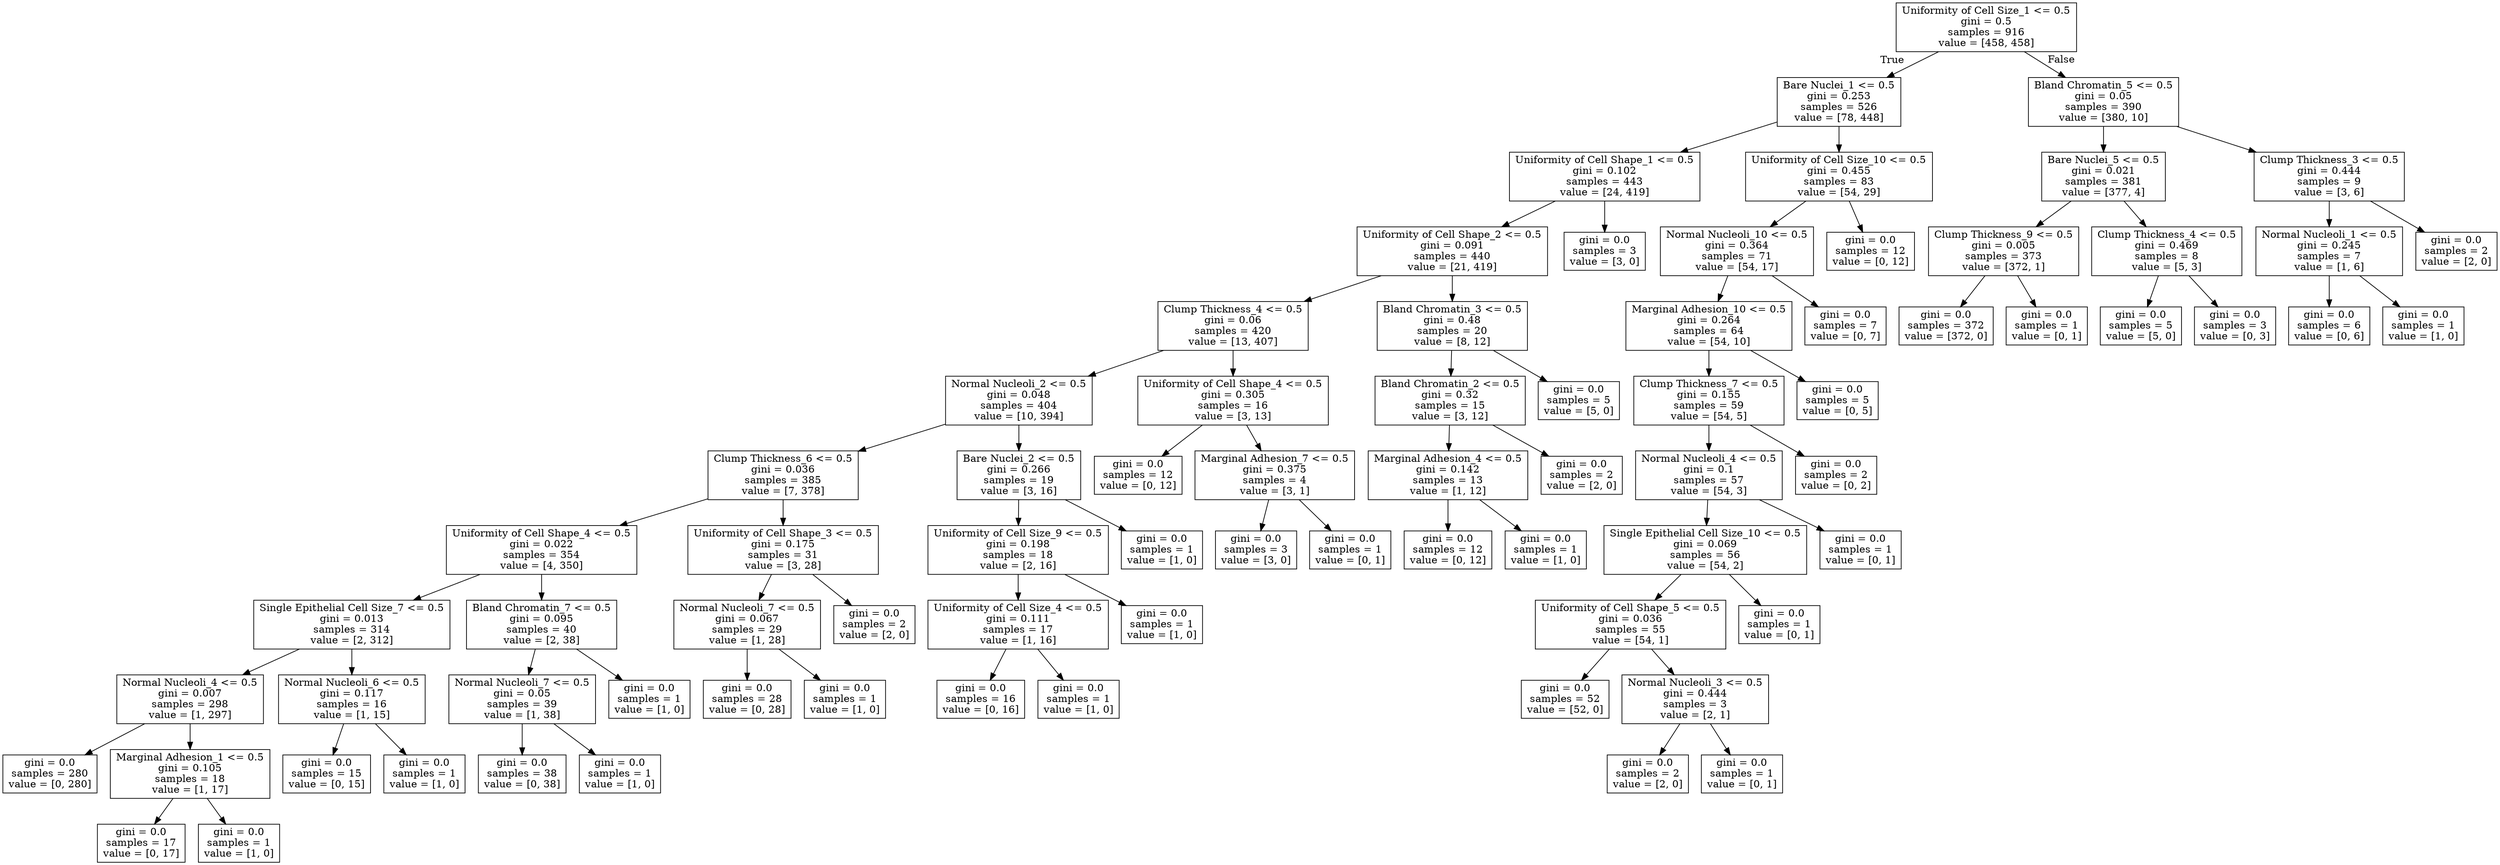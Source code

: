 digraph Tree {
node [shape=box] ;
0 [label="Uniformity of Cell Size_1 <= 0.5\ngini = 0.5\nsamples = 916\nvalue = [458, 458]"] ;
1 [label="Bare Nuclei_1 <= 0.5\ngini = 0.253\nsamples = 526\nvalue = [78, 448]"] ;
0 -> 1 [labeldistance=2.5, labelangle=45, headlabel="True"] ;
2 [label="Uniformity of Cell Shape_1 <= 0.5\ngini = 0.102\nsamples = 443\nvalue = [24, 419]"] ;
1 -> 2 ;
3 [label="Uniformity of Cell Shape_2 <= 0.5\ngini = 0.091\nsamples = 440\nvalue = [21, 419]"] ;
2 -> 3 ;
4 [label="Clump Thickness_4 <= 0.5\ngini = 0.06\nsamples = 420\nvalue = [13, 407]"] ;
3 -> 4 ;
5 [label="Normal Nucleoli_2 <= 0.5\ngini = 0.048\nsamples = 404\nvalue = [10, 394]"] ;
4 -> 5 ;
6 [label="Clump Thickness_6 <= 0.5\ngini = 0.036\nsamples = 385\nvalue = [7, 378]"] ;
5 -> 6 ;
7 [label="Uniformity of Cell Shape_4 <= 0.5\ngini = 0.022\nsamples = 354\nvalue = [4, 350]"] ;
6 -> 7 ;
8 [label="Single Epithelial Cell Size_7 <= 0.5\ngini = 0.013\nsamples = 314\nvalue = [2, 312]"] ;
7 -> 8 ;
9 [label="Normal Nucleoli_4 <= 0.5\ngini = 0.007\nsamples = 298\nvalue = [1, 297]"] ;
8 -> 9 ;
10 [label="gini = 0.0\nsamples = 280\nvalue = [0, 280]"] ;
9 -> 10 ;
11 [label="Marginal Adhesion_1 <= 0.5\ngini = 0.105\nsamples = 18\nvalue = [1, 17]"] ;
9 -> 11 ;
12 [label="gini = 0.0\nsamples = 17\nvalue = [0, 17]"] ;
11 -> 12 ;
13 [label="gini = 0.0\nsamples = 1\nvalue = [1, 0]"] ;
11 -> 13 ;
14 [label="Normal Nucleoli_6 <= 0.5\ngini = 0.117\nsamples = 16\nvalue = [1, 15]"] ;
8 -> 14 ;
15 [label="gini = 0.0\nsamples = 15\nvalue = [0, 15]"] ;
14 -> 15 ;
16 [label="gini = 0.0\nsamples = 1\nvalue = [1, 0]"] ;
14 -> 16 ;
17 [label="Bland Chromatin_7 <= 0.5\ngini = 0.095\nsamples = 40\nvalue = [2, 38]"] ;
7 -> 17 ;
18 [label="Normal Nucleoli_7 <= 0.5\ngini = 0.05\nsamples = 39\nvalue = [1, 38]"] ;
17 -> 18 ;
19 [label="gini = 0.0\nsamples = 38\nvalue = [0, 38]"] ;
18 -> 19 ;
20 [label="gini = 0.0\nsamples = 1\nvalue = [1, 0]"] ;
18 -> 20 ;
21 [label="gini = 0.0\nsamples = 1\nvalue = [1, 0]"] ;
17 -> 21 ;
22 [label="Uniformity of Cell Shape_3 <= 0.5\ngini = 0.175\nsamples = 31\nvalue = [3, 28]"] ;
6 -> 22 ;
23 [label="Normal Nucleoli_7 <= 0.5\ngini = 0.067\nsamples = 29\nvalue = [1, 28]"] ;
22 -> 23 ;
24 [label="gini = 0.0\nsamples = 28\nvalue = [0, 28]"] ;
23 -> 24 ;
25 [label="gini = 0.0\nsamples = 1\nvalue = [1, 0]"] ;
23 -> 25 ;
26 [label="gini = 0.0\nsamples = 2\nvalue = [2, 0]"] ;
22 -> 26 ;
27 [label="Bare Nuclei_2 <= 0.5\ngini = 0.266\nsamples = 19\nvalue = [3, 16]"] ;
5 -> 27 ;
28 [label="Uniformity of Cell Size_9 <= 0.5\ngini = 0.198\nsamples = 18\nvalue = [2, 16]"] ;
27 -> 28 ;
29 [label="Uniformity of Cell Size_4 <= 0.5\ngini = 0.111\nsamples = 17\nvalue = [1, 16]"] ;
28 -> 29 ;
30 [label="gini = 0.0\nsamples = 16\nvalue = [0, 16]"] ;
29 -> 30 ;
31 [label="gini = 0.0\nsamples = 1\nvalue = [1, 0]"] ;
29 -> 31 ;
32 [label="gini = 0.0\nsamples = 1\nvalue = [1, 0]"] ;
28 -> 32 ;
33 [label="gini = 0.0\nsamples = 1\nvalue = [1, 0]"] ;
27 -> 33 ;
34 [label="Uniformity of Cell Shape_4 <= 0.5\ngini = 0.305\nsamples = 16\nvalue = [3, 13]"] ;
4 -> 34 ;
35 [label="gini = 0.0\nsamples = 12\nvalue = [0, 12]"] ;
34 -> 35 ;
36 [label="Marginal Adhesion_7 <= 0.5\ngini = 0.375\nsamples = 4\nvalue = [3, 1]"] ;
34 -> 36 ;
37 [label="gini = 0.0\nsamples = 3\nvalue = [3, 0]"] ;
36 -> 37 ;
38 [label="gini = 0.0\nsamples = 1\nvalue = [0, 1]"] ;
36 -> 38 ;
39 [label="Bland Chromatin_3 <= 0.5\ngini = 0.48\nsamples = 20\nvalue = [8, 12]"] ;
3 -> 39 ;
40 [label="Bland Chromatin_2 <= 0.5\ngini = 0.32\nsamples = 15\nvalue = [3, 12]"] ;
39 -> 40 ;
41 [label="Marginal Adhesion_4 <= 0.5\ngini = 0.142\nsamples = 13\nvalue = [1, 12]"] ;
40 -> 41 ;
42 [label="gini = 0.0\nsamples = 12\nvalue = [0, 12]"] ;
41 -> 42 ;
43 [label="gini = 0.0\nsamples = 1\nvalue = [1, 0]"] ;
41 -> 43 ;
44 [label="gini = 0.0\nsamples = 2\nvalue = [2, 0]"] ;
40 -> 44 ;
45 [label="gini = 0.0\nsamples = 5\nvalue = [5, 0]"] ;
39 -> 45 ;
46 [label="gini = 0.0\nsamples = 3\nvalue = [3, 0]"] ;
2 -> 46 ;
47 [label="Uniformity of Cell Size_10 <= 0.5\ngini = 0.455\nsamples = 83\nvalue = [54, 29]"] ;
1 -> 47 ;
48 [label="Normal Nucleoli_10 <= 0.5\ngini = 0.364\nsamples = 71\nvalue = [54, 17]"] ;
47 -> 48 ;
49 [label="Marginal Adhesion_10 <= 0.5\ngini = 0.264\nsamples = 64\nvalue = [54, 10]"] ;
48 -> 49 ;
50 [label="Clump Thickness_7 <= 0.5\ngini = 0.155\nsamples = 59\nvalue = [54, 5]"] ;
49 -> 50 ;
51 [label="Normal Nucleoli_4 <= 0.5\ngini = 0.1\nsamples = 57\nvalue = [54, 3]"] ;
50 -> 51 ;
52 [label="Single Epithelial Cell Size_10 <= 0.5\ngini = 0.069\nsamples = 56\nvalue = [54, 2]"] ;
51 -> 52 ;
53 [label="Uniformity of Cell Shape_5 <= 0.5\ngini = 0.036\nsamples = 55\nvalue = [54, 1]"] ;
52 -> 53 ;
54 [label="gini = 0.0\nsamples = 52\nvalue = [52, 0]"] ;
53 -> 54 ;
55 [label="Normal Nucleoli_3 <= 0.5\ngini = 0.444\nsamples = 3\nvalue = [2, 1]"] ;
53 -> 55 ;
56 [label="gini = 0.0\nsamples = 2\nvalue = [2, 0]"] ;
55 -> 56 ;
57 [label="gini = 0.0\nsamples = 1\nvalue = [0, 1]"] ;
55 -> 57 ;
58 [label="gini = 0.0\nsamples = 1\nvalue = [0, 1]"] ;
52 -> 58 ;
59 [label="gini = 0.0\nsamples = 1\nvalue = [0, 1]"] ;
51 -> 59 ;
60 [label="gini = 0.0\nsamples = 2\nvalue = [0, 2]"] ;
50 -> 60 ;
61 [label="gini = 0.0\nsamples = 5\nvalue = [0, 5]"] ;
49 -> 61 ;
62 [label="gini = 0.0\nsamples = 7\nvalue = [0, 7]"] ;
48 -> 62 ;
63 [label="gini = 0.0\nsamples = 12\nvalue = [0, 12]"] ;
47 -> 63 ;
64 [label="Bland Chromatin_5 <= 0.5\ngini = 0.05\nsamples = 390\nvalue = [380, 10]"] ;
0 -> 64 [labeldistance=2.5, labelangle=-45, headlabel="False"] ;
65 [label="Bare Nuclei_5 <= 0.5\ngini = 0.021\nsamples = 381\nvalue = [377, 4]"] ;
64 -> 65 ;
66 [label="Clump Thickness_9 <= 0.5\ngini = 0.005\nsamples = 373\nvalue = [372, 1]"] ;
65 -> 66 ;
67 [label="gini = 0.0\nsamples = 372\nvalue = [372, 0]"] ;
66 -> 67 ;
68 [label="gini = 0.0\nsamples = 1\nvalue = [0, 1]"] ;
66 -> 68 ;
69 [label="Clump Thickness_4 <= 0.5\ngini = 0.469\nsamples = 8\nvalue = [5, 3]"] ;
65 -> 69 ;
70 [label="gini = 0.0\nsamples = 5\nvalue = [5, 0]"] ;
69 -> 70 ;
71 [label="gini = 0.0\nsamples = 3\nvalue = [0, 3]"] ;
69 -> 71 ;
72 [label="Clump Thickness_3 <= 0.5\ngini = 0.444\nsamples = 9\nvalue = [3, 6]"] ;
64 -> 72 ;
73 [label="Normal Nucleoli_1 <= 0.5\ngini = 0.245\nsamples = 7\nvalue = [1, 6]"] ;
72 -> 73 ;
74 [label="gini = 0.0\nsamples = 6\nvalue = [0, 6]"] ;
73 -> 74 ;
75 [label="gini = 0.0\nsamples = 1\nvalue = [1, 0]"] ;
73 -> 75 ;
76 [label="gini = 0.0\nsamples = 2\nvalue = [2, 0]"] ;
72 -> 76 ;
}